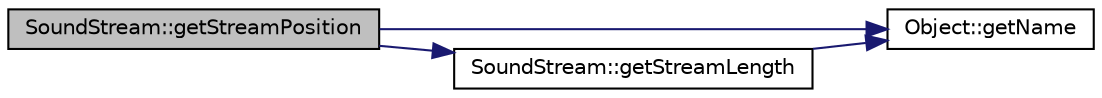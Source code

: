 digraph "SoundStream::getStreamPosition"
{
  edge [fontname="Helvetica",fontsize="10",labelfontname="Helvetica",labelfontsize="10"];
  node [fontname="Helvetica",fontsize="10",shape=record];
  rankdir="LR";
  Node1 [label="SoundStream::getStreamPosition",height=0.2,width=0.4,color="black", fillcolor="grey75", style="filled", fontcolor="black"];
  Node1 -> Node2 [color="midnightblue",fontsize="10",style="solid",fontname="Helvetica"];
  Node2 [label="Object::getName",height=0.2,width=0.4,color="black", fillcolor="white", style="filled",URL="$class_object.html#a6390f4fca865dc59e3442e9f0fb6bd5e"];
  Node1 -> Node3 [color="midnightblue",fontsize="10",style="solid",fontname="Helvetica"];
  Node3 [label="SoundStream::getStreamLength",height=0.2,width=0.4,color="black", fillcolor="white", style="filled",URL="$class_sound_stream.html#a75d70293c3bb6c53d6f52c52a3a0218d"];
  Node3 -> Node2 [color="midnightblue",fontsize="10",style="solid",fontname="Helvetica"];
}
